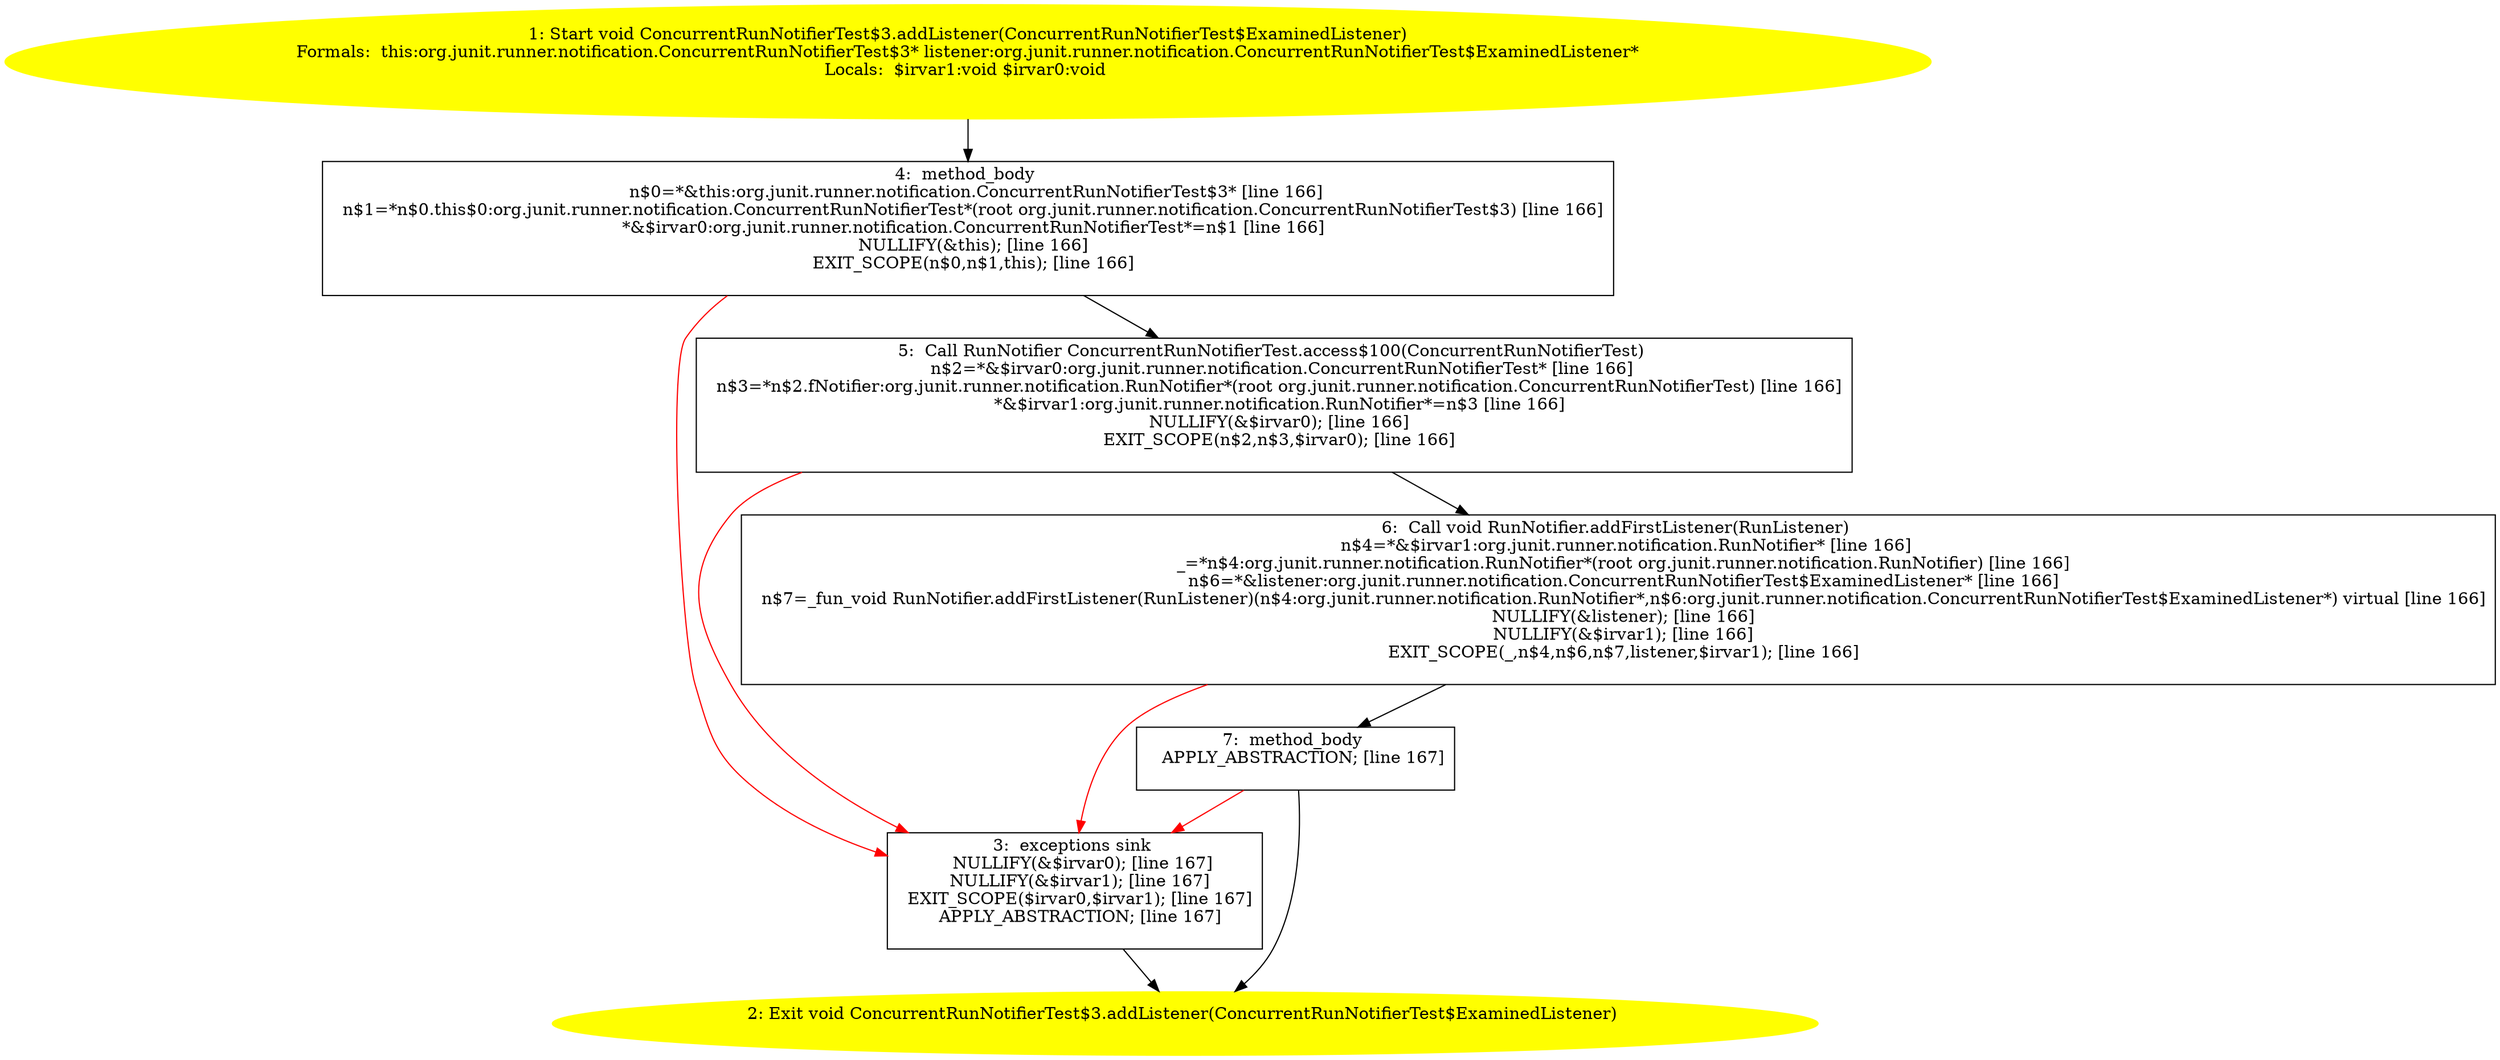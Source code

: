 /* @generated */
digraph cfg {
"org.junit.runner.notification.ConcurrentRunNotifierTest$3.addListener(org.junit.runner.notification..81a0551f0484358c8f745108630d268c_1" [label="1: Start void ConcurrentRunNotifierTest$3.addListener(ConcurrentRunNotifierTest$ExaminedListener)\nFormals:  this:org.junit.runner.notification.ConcurrentRunNotifierTest$3* listener:org.junit.runner.notification.ConcurrentRunNotifierTest$ExaminedListener*\nLocals:  $irvar1:void $irvar0:void \n  " color=yellow style=filled]
	

	 "org.junit.runner.notification.ConcurrentRunNotifierTest$3.addListener(org.junit.runner.notification..81a0551f0484358c8f745108630d268c_1" -> "org.junit.runner.notification.ConcurrentRunNotifierTest$3.addListener(org.junit.runner.notification..81a0551f0484358c8f745108630d268c_4" ;
"org.junit.runner.notification.ConcurrentRunNotifierTest$3.addListener(org.junit.runner.notification..81a0551f0484358c8f745108630d268c_2" [label="2: Exit void ConcurrentRunNotifierTest$3.addListener(ConcurrentRunNotifierTest$ExaminedListener) \n  " color=yellow style=filled]
	

"org.junit.runner.notification.ConcurrentRunNotifierTest$3.addListener(org.junit.runner.notification..81a0551f0484358c8f745108630d268c_3" [label="3:  exceptions sink \n   NULLIFY(&$irvar0); [line 167]\n  NULLIFY(&$irvar1); [line 167]\n  EXIT_SCOPE($irvar0,$irvar1); [line 167]\n  APPLY_ABSTRACTION; [line 167]\n " shape="box"]
	

	 "org.junit.runner.notification.ConcurrentRunNotifierTest$3.addListener(org.junit.runner.notification..81a0551f0484358c8f745108630d268c_3" -> "org.junit.runner.notification.ConcurrentRunNotifierTest$3.addListener(org.junit.runner.notification..81a0551f0484358c8f745108630d268c_2" ;
"org.junit.runner.notification.ConcurrentRunNotifierTest$3.addListener(org.junit.runner.notification..81a0551f0484358c8f745108630d268c_4" [label="4:  method_body \n   n$0=*&this:org.junit.runner.notification.ConcurrentRunNotifierTest$3* [line 166]\n  n$1=*n$0.this$0:org.junit.runner.notification.ConcurrentRunNotifierTest*(root org.junit.runner.notification.ConcurrentRunNotifierTest$3) [line 166]\n  *&$irvar0:org.junit.runner.notification.ConcurrentRunNotifierTest*=n$1 [line 166]\n  NULLIFY(&this); [line 166]\n  EXIT_SCOPE(n$0,n$1,this); [line 166]\n " shape="box"]
	

	 "org.junit.runner.notification.ConcurrentRunNotifierTest$3.addListener(org.junit.runner.notification..81a0551f0484358c8f745108630d268c_4" -> "org.junit.runner.notification.ConcurrentRunNotifierTest$3.addListener(org.junit.runner.notification..81a0551f0484358c8f745108630d268c_5" ;
	 "org.junit.runner.notification.ConcurrentRunNotifierTest$3.addListener(org.junit.runner.notification..81a0551f0484358c8f745108630d268c_4" -> "org.junit.runner.notification.ConcurrentRunNotifierTest$3.addListener(org.junit.runner.notification..81a0551f0484358c8f745108630d268c_3" [color="red" ];
"org.junit.runner.notification.ConcurrentRunNotifierTest$3.addListener(org.junit.runner.notification..81a0551f0484358c8f745108630d268c_5" [label="5:  Call RunNotifier ConcurrentRunNotifierTest.access$100(ConcurrentRunNotifierTest) \n   n$2=*&$irvar0:org.junit.runner.notification.ConcurrentRunNotifierTest* [line 166]\n  n$3=*n$2.fNotifier:org.junit.runner.notification.RunNotifier*(root org.junit.runner.notification.ConcurrentRunNotifierTest) [line 166]\n  *&$irvar1:org.junit.runner.notification.RunNotifier*=n$3 [line 166]\n  NULLIFY(&$irvar0); [line 166]\n  EXIT_SCOPE(n$2,n$3,$irvar0); [line 166]\n " shape="box"]
	

	 "org.junit.runner.notification.ConcurrentRunNotifierTest$3.addListener(org.junit.runner.notification..81a0551f0484358c8f745108630d268c_5" -> "org.junit.runner.notification.ConcurrentRunNotifierTest$3.addListener(org.junit.runner.notification..81a0551f0484358c8f745108630d268c_6" ;
	 "org.junit.runner.notification.ConcurrentRunNotifierTest$3.addListener(org.junit.runner.notification..81a0551f0484358c8f745108630d268c_5" -> "org.junit.runner.notification.ConcurrentRunNotifierTest$3.addListener(org.junit.runner.notification..81a0551f0484358c8f745108630d268c_3" [color="red" ];
"org.junit.runner.notification.ConcurrentRunNotifierTest$3.addListener(org.junit.runner.notification..81a0551f0484358c8f745108630d268c_6" [label="6:  Call void RunNotifier.addFirstListener(RunListener) \n   n$4=*&$irvar1:org.junit.runner.notification.RunNotifier* [line 166]\n  _=*n$4:org.junit.runner.notification.RunNotifier*(root org.junit.runner.notification.RunNotifier) [line 166]\n  n$6=*&listener:org.junit.runner.notification.ConcurrentRunNotifierTest$ExaminedListener* [line 166]\n  n$7=_fun_void RunNotifier.addFirstListener(RunListener)(n$4:org.junit.runner.notification.RunNotifier*,n$6:org.junit.runner.notification.ConcurrentRunNotifierTest$ExaminedListener*) virtual [line 166]\n  NULLIFY(&listener); [line 166]\n  NULLIFY(&$irvar1); [line 166]\n  EXIT_SCOPE(_,n$4,n$6,n$7,listener,$irvar1); [line 166]\n " shape="box"]
	

	 "org.junit.runner.notification.ConcurrentRunNotifierTest$3.addListener(org.junit.runner.notification..81a0551f0484358c8f745108630d268c_6" -> "org.junit.runner.notification.ConcurrentRunNotifierTest$3.addListener(org.junit.runner.notification..81a0551f0484358c8f745108630d268c_7" ;
	 "org.junit.runner.notification.ConcurrentRunNotifierTest$3.addListener(org.junit.runner.notification..81a0551f0484358c8f745108630d268c_6" -> "org.junit.runner.notification.ConcurrentRunNotifierTest$3.addListener(org.junit.runner.notification..81a0551f0484358c8f745108630d268c_3" [color="red" ];
"org.junit.runner.notification.ConcurrentRunNotifierTest$3.addListener(org.junit.runner.notification..81a0551f0484358c8f745108630d268c_7" [label="7:  method_body \n   APPLY_ABSTRACTION; [line 167]\n " shape="box"]
	

	 "org.junit.runner.notification.ConcurrentRunNotifierTest$3.addListener(org.junit.runner.notification..81a0551f0484358c8f745108630d268c_7" -> "org.junit.runner.notification.ConcurrentRunNotifierTest$3.addListener(org.junit.runner.notification..81a0551f0484358c8f745108630d268c_2" ;
	 "org.junit.runner.notification.ConcurrentRunNotifierTest$3.addListener(org.junit.runner.notification..81a0551f0484358c8f745108630d268c_7" -> "org.junit.runner.notification.ConcurrentRunNotifierTest$3.addListener(org.junit.runner.notification..81a0551f0484358c8f745108630d268c_3" [color="red" ];
}
